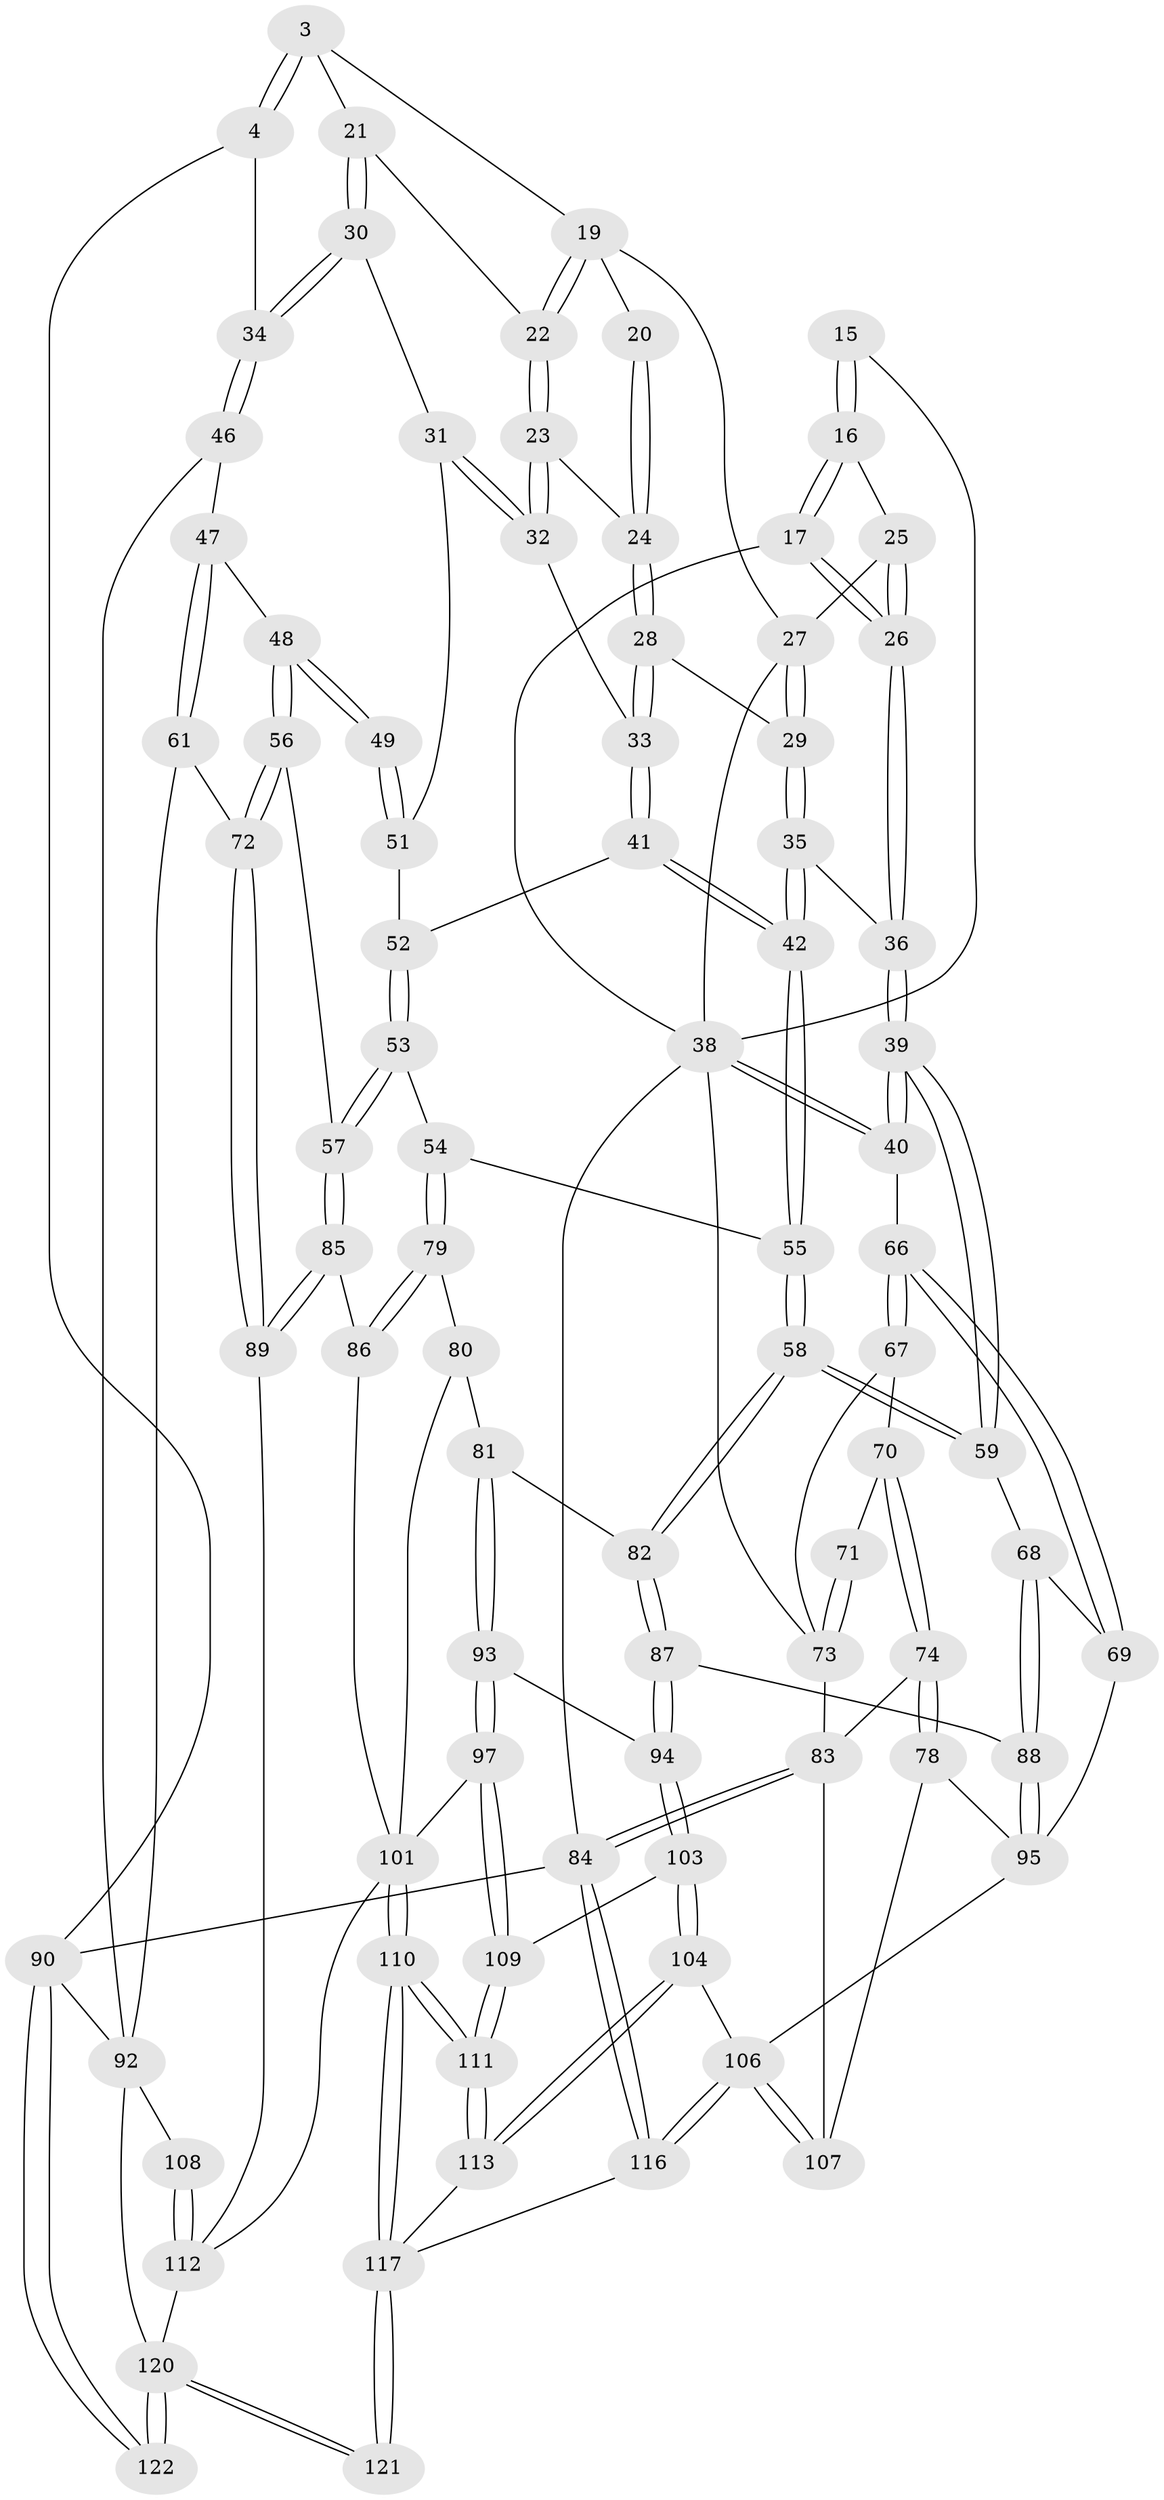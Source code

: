 // original degree distribution, {3: 0.03278688524590164, 4: 0.1885245901639344, 5: 0.5737704918032787, 6: 0.20491803278688525}
// Generated by graph-tools (version 1.1) at 2025/04/03/04/25 22:04:57]
// undirected, 85 vertices, 203 edges
graph export_dot {
graph [start="1"]
  node [color=gray90,style=filled];
  3 [pos="+1+0"];
  4 [pos="+1+0"];
  15 [pos="+0.2790631450598142+0"];
  16 [pos="+0.2842763188841228+0.10268862634549154",super="+14"];
  17 [pos="+0.25402539010141817+0.13888889836780638"];
  19 [pos="+0.7172925661588045+0",super="+10"];
  20 [pos="+0.5609193401598809+0.08208093203020965"];
  21 [pos="+0.8952168669192412+0.09306414578979862"];
  22 [pos="+0.7255636852511843+0.062255286773743715"];
  23 [pos="+0.7234302024978414+0.08802186592461206"];
  24 [pos="+0.6657366063981732+0.12545166756743134"];
  25 [pos="+0.41476173923699006+0.1417295522413537",super="+13"];
  26 [pos="+0.3647699963105243+0.20194069486015143"];
  27 [pos="+0.509861567706405+0.1417668498286232",super="+11+12"];
  28 [pos="+0.5963360423945627+0.20901678751603836"];
  29 [pos="+0.5110327376373286+0.14344008724912788"];
  30 [pos="+0.8627587728496192+0.24092633654420575"];
  31 [pos="+0.8190017828484728+0.24311955598689156"];
  32 [pos="+0.811985506587253+0.2379731338060743"];
  33 [pos="+0.6064243077747452+0.2453419519203808"];
  34 [pos="+0.8863604881609286+0.2507071755158848"];
  35 [pos="+0.44442492408339535+0.3550992523148917"];
  36 [pos="+0.36346521819400773+0.3207390929135261"];
  38 [pos="+0.1397228575839654+0.1650751016439029",super="+18+9+37"];
  39 [pos="+0.23089302503721212+0.3673937585818666"];
  40 [pos="+0.2253046065992705+0.36587274456903834"];
  41 [pos="+0.5753719225019303+0.3358604909451455"];
  42 [pos="+0.4790458138699125+0.3791460928971192"];
  46 [pos="+0.9313945847784143+0.2719713011761594"];
  47 [pos="+0.8864025423687799+0.43543059768569853"];
  48 [pos="+0.7897189798154236+0.46547223112338476"];
  49 [pos="+0.7843537122888455+0.4513672720097183"];
  51 [pos="+0.7294685759397486+0.4125321611772337",super="+44+43"];
  52 [pos="+0.6491013086236009+0.43312201824462965",super="+45"];
  53 [pos="+0.6610720823578371+0.5386103462709193"];
  54 [pos="+0.6346142048363403+0.5365428522753438"];
  55 [pos="+0.4827208386989765+0.48318937232556536"];
  56 [pos="+0.7637358415329588+0.5442169856921096"];
  57 [pos="+0.6619880644013709+0.5391255665402755"];
  58 [pos="+0.43494573509376727+0.5590470444635681"];
  59 [pos="+0.2753902770718781+0.49495799582926536"];
  61 [pos="+1+0.5689033943308222"];
  66 [pos="+0.1846589057971514+0.5954557882365541",super="+62"];
  67 [pos="+0.10184245728409325+0.532054761597115",super="+65"];
  68 [pos="+0.2300877644382715+0.585351190634857"];
  69 [pos="+0.19262326594952286+0.6034705204985769"];
  70 [pos="+0.09677774411607615+0.5334424053205004"];
  71 [pos="+0.09123542369371106+0.5318359618723852"];
  72 [pos="+0.8165116711321732+0.6197866535222295"];
  73 [pos="+0+0.6061411661487408",super="+64"];
  74 [pos="+0.07256224495971872+0.5895135141338175"];
  78 [pos="+0.1335697201862798+0.6759539069596541"];
  79 [pos="+0.5444471077836596+0.6386173178959124"];
  80 [pos="+0.5351265742800807+0.6408241161053249"];
  81 [pos="+0.49991042326231117+0.6191129953036476"];
  82 [pos="+0.43482083905276053+0.5621966317454995"];
  83 [pos="+0+0.7156012271575921",super="+76"];
  84 [pos="+0+1",super="+6"];
  85 [pos="+0.6318492545707197+0.6567079509275986"];
  86 [pos="+0.6311648745485586+0.6575106442371094"];
  87 [pos="+0.3815808519800672+0.6465744406346362"];
  88 [pos="+0.3247062127450836+0.6431688396202616"];
  89 [pos="+0.8001936431748323+0.6829463732690536"];
  90 [pos="+1+1",super="+5"];
  92 [pos="+1+0.6774478086899197",super="+91+60"];
  93 [pos="+0.4742738457150773+0.7458105431634401"];
  94 [pos="+0.38279522789921666+0.6550665002055092"];
  95 [pos="+0.25019258099200686+0.7096992092952571",super="+77"];
  97 [pos="+0.47956550800211134+0.7533276015725728"];
  101 [pos="+0.663115243094689+0.8824985939065122",super="+98+96"];
  103 [pos="+0.33028782163881365+0.7962848849452295"];
  104 [pos="+0.3023038512659255+0.8246311056572538"];
  106 [pos="+0.16280433715382875+0.8792743523894706",super="+105"];
  107 [pos="+0.11855118223182609+0.8210341889536591",super="+102"];
  108 [pos="+1+0.7370014202419057"];
  109 [pos="+0.48321375919945414+0.7778753636478707"];
  110 [pos="+0.632766752786197+0.9150750700102628"];
  111 [pos="+0.5454957334029358+0.858158126780858"];
  112 [pos="+0.8552750375355598+0.8738944159504602",super="+100+99"];
  113 [pos="+0.3538664217447233+0.8715704632580326"];
  116 [pos="+0.06574669671244326+1"];
  117 [pos="+0.5950923823089621+1",super="+115"];
  120 [pos="+0.9250257657041705+1",super="+119+118"];
  121 [pos="+0.5904668951637806+1"];
  122 [pos="+1+1"];
  3 -- 4;
  3 -- 4;
  3 -- 21;
  3 -- 19;
  4 -- 34;
  4 -- 90;
  15 -- 16 [weight=2];
  15 -- 16;
  15 -- 38;
  16 -- 17;
  16 -- 17;
  16 -- 25;
  17 -- 26;
  17 -- 26;
  17 -- 38;
  19 -- 20 [weight=2];
  19 -- 22;
  19 -- 22;
  19 -- 27;
  20 -- 24;
  20 -- 24;
  21 -- 22;
  21 -- 30;
  21 -- 30;
  22 -- 23;
  22 -- 23;
  23 -- 24;
  23 -- 32;
  23 -- 32;
  24 -- 28;
  24 -- 28;
  25 -- 26;
  25 -- 26;
  25 -- 27 [weight=2];
  26 -- 36;
  26 -- 36;
  27 -- 29;
  27 -- 29;
  27 -- 38;
  28 -- 29;
  28 -- 33;
  28 -- 33;
  29 -- 35;
  29 -- 35;
  30 -- 31;
  30 -- 34;
  30 -- 34;
  31 -- 32;
  31 -- 32;
  31 -- 51;
  32 -- 33;
  33 -- 41;
  33 -- 41;
  34 -- 46;
  34 -- 46;
  35 -- 36;
  35 -- 42;
  35 -- 42;
  36 -- 39;
  36 -- 39;
  38 -- 40;
  38 -- 40;
  38 -- 84 [weight=2];
  38 -- 73;
  39 -- 40;
  39 -- 40;
  39 -- 59;
  39 -- 59;
  40 -- 66;
  41 -- 42;
  41 -- 42;
  41 -- 52;
  42 -- 55;
  42 -- 55;
  46 -- 47;
  46 -- 92;
  47 -- 48;
  47 -- 61;
  47 -- 61;
  48 -- 49;
  48 -- 49;
  48 -- 56;
  48 -- 56;
  49 -- 51 [weight=2];
  49 -- 51;
  51 -- 52 [weight=2];
  52 -- 53;
  52 -- 53;
  53 -- 54;
  53 -- 57;
  53 -- 57;
  54 -- 55;
  54 -- 79;
  54 -- 79;
  55 -- 58;
  55 -- 58;
  56 -- 57;
  56 -- 72;
  56 -- 72;
  57 -- 85;
  57 -- 85;
  58 -- 59;
  58 -- 59;
  58 -- 82;
  58 -- 82;
  59 -- 68;
  61 -- 72;
  61 -- 92;
  66 -- 67;
  66 -- 67;
  66 -- 69;
  66 -- 69;
  67 -- 70;
  67 -- 73;
  68 -- 69;
  68 -- 88;
  68 -- 88;
  69 -- 95;
  70 -- 71;
  70 -- 74;
  70 -- 74;
  71 -- 73 [weight=2];
  71 -- 73;
  72 -- 89;
  72 -- 89;
  73 -- 83;
  74 -- 78;
  74 -- 78;
  74 -- 83;
  78 -- 95;
  78 -- 107;
  79 -- 80;
  79 -- 86;
  79 -- 86;
  80 -- 81;
  80 -- 101;
  81 -- 82;
  81 -- 93;
  81 -- 93;
  82 -- 87;
  82 -- 87;
  83 -- 84;
  83 -- 84;
  83 -- 107 [weight=2];
  84 -- 116;
  84 -- 116;
  84 -- 90 [weight=2];
  85 -- 86;
  85 -- 89;
  85 -- 89;
  86 -- 101;
  87 -- 88;
  87 -- 94;
  87 -- 94;
  88 -- 95;
  88 -- 95;
  89 -- 112;
  90 -- 122;
  90 -- 122;
  90 -- 92 [weight=2];
  92 -- 108;
  92 -- 120;
  93 -- 94;
  93 -- 97;
  93 -- 97;
  94 -- 103;
  94 -- 103;
  95 -- 106;
  97 -- 109;
  97 -- 109;
  97 -- 101;
  101 -- 110;
  101 -- 110;
  101 -- 112;
  103 -- 104;
  103 -- 104;
  103 -- 109;
  104 -- 113;
  104 -- 113;
  104 -- 106;
  106 -- 107;
  106 -- 107;
  106 -- 116;
  106 -- 116;
  108 -- 112 [weight=2];
  108 -- 112;
  109 -- 111;
  109 -- 111;
  110 -- 111;
  110 -- 111;
  110 -- 117;
  110 -- 117;
  111 -- 113;
  111 -- 113;
  112 -- 120;
  113 -- 117;
  116 -- 117;
  117 -- 121 [weight=2];
  117 -- 121;
  120 -- 121;
  120 -- 121;
  120 -- 122 [weight=2];
  120 -- 122;
}
